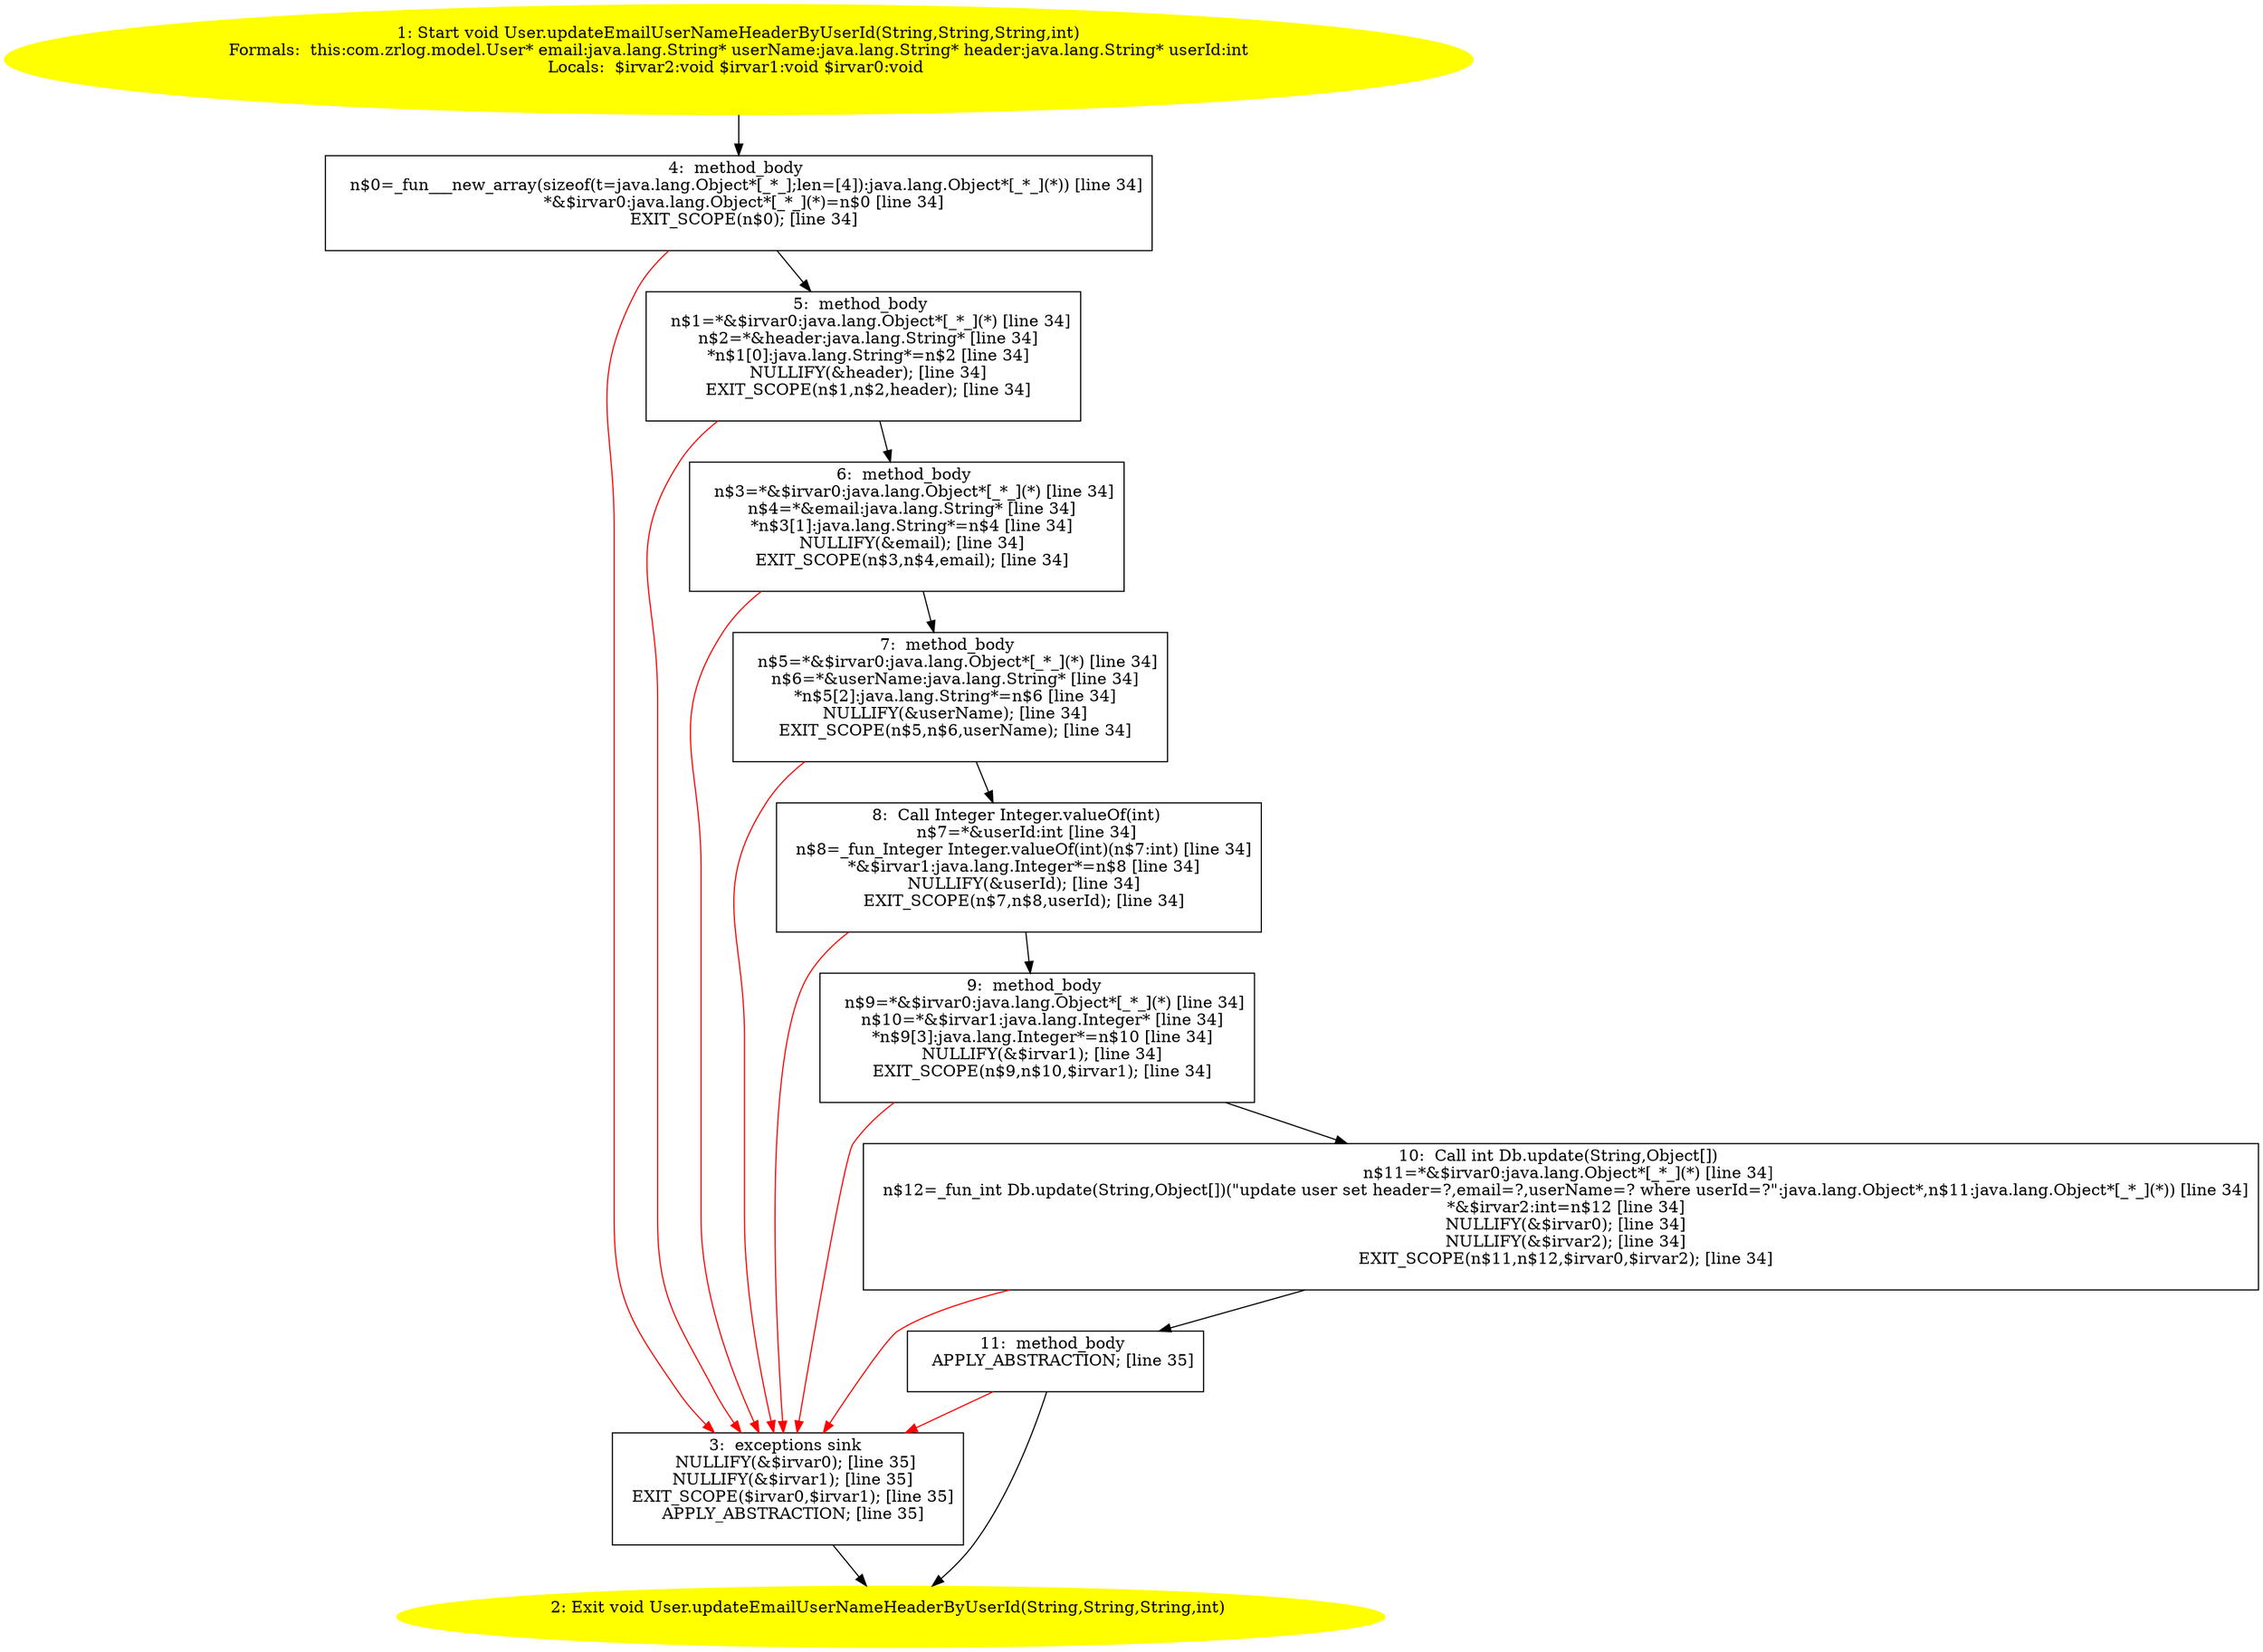 /* @generated */
digraph cfg {
"com.zrlog.model.User.updateEmailUserNameHeaderByUserId(java.lang.String,java.lang.String,java.lang.S.f49abad644fbba74064f42faa21239ff_1" [label="1: Start void User.updateEmailUserNameHeaderByUserId(String,String,String,int)\nFormals:  this:com.zrlog.model.User* email:java.lang.String* userName:java.lang.String* header:java.lang.String* userId:int\nLocals:  $irvar2:void $irvar1:void $irvar0:void \n  " color=yellow style=filled]
	

	 "com.zrlog.model.User.updateEmailUserNameHeaderByUserId(java.lang.String,java.lang.String,java.lang.S.f49abad644fbba74064f42faa21239ff_1" -> "com.zrlog.model.User.updateEmailUserNameHeaderByUserId(java.lang.String,java.lang.String,java.lang.S.f49abad644fbba74064f42faa21239ff_4" ;
"com.zrlog.model.User.updateEmailUserNameHeaderByUserId(java.lang.String,java.lang.String,java.lang.S.f49abad644fbba74064f42faa21239ff_2" [label="2: Exit void User.updateEmailUserNameHeaderByUserId(String,String,String,int) \n  " color=yellow style=filled]
	

"com.zrlog.model.User.updateEmailUserNameHeaderByUserId(java.lang.String,java.lang.String,java.lang.S.f49abad644fbba74064f42faa21239ff_3" [label="3:  exceptions sink \n   NULLIFY(&$irvar0); [line 35]\n  NULLIFY(&$irvar1); [line 35]\n  EXIT_SCOPE($irvar0,$irvar1); [line 35]\n  APPLY_ABSTRACTION; [line 35]\n " shape="box"]
	

	 "com.zrlog.model.User.updateEmailUserNameHeaderByUserId(java.lang.String,java.lang.String,java.lang.S.f49abad644fbba74064f42faa21239ff_3" -> "com.zrlog.model.User.updateEmailUserNameHeaderByUserId(java.lang.String,java.lang.String,java.lang.S.f49abad644fbba74064f42faa21239ff_2" ;
"com.zrlog.model.User.updateEmailUserNameHeaderByUserId(java.lang.String,java.lang.String,java.lang.S.f49abad644fbba74064f42faa21239ff_4" [label="4:  method_body \n   n$0=_fun___new_array(sizeof(t=java.lang.Object*[_*_];len=[4]):java.lang.Object*[_*_](*)) [line 34]\n  *&$irvar0:java.lang.Object*[_*_](*)=n$0 [line 34]\n  EXIT_SCOPE(n$0); [line 34]\n " shape="box"]
	

	 "com.zrlog.model.User.updateEmailUserNameHeaderByUserId(java.lang.String,java.lang.String,java.lang.S.f49abad644fbba74064f42faa21239ff_4" -> "com.zrlog.model.User.updateEmailUserNameHeaderByUserId(java.lang.String,java.lang.String,java.lang.S.f49abad644fbba74064f42faa21239ff_5" ;
	 "com.zrlog.model.User.updateEmailUserNameHeaderByUserId(java.lang.String,java.lang.String,java.lang.S.f49abad644fbba74064f42faa21239ff_4" -> "com.zrlog.model.User.updateEmailUserNameHeaderByUserId(java.lang.String,java.lang.String,java.lang.S.f49abad644fbba74064f42faa21239ff_3" [color="red" ];
"com.zrlog.model.User.updateEmailUserNameHeaderByUserId(java.lang.String,java.lang.String,java.lang.S.f49abad644fbba74064f42faa21239ff_5" [label="5:  method_body \n   n$1=*&$irvar0:java.lang.Object*[_*_](*) [line 34]\n  n$2=*&header:java.lang.String* [line 34]\n  *n$1[0]:java.lang.String*=n$2 [line 34]\n  NULLIFY(&header); [line 34]\n  EXIT_SCOPE(n$1,n$2,header); [line 34]\n " shape="box"]
	

	 "com.zrlog.model.User.updateEmailUserNameHeaderByUserId(java.lang.String,java.lang.String,java.lang.S.f49abad644fbba74064f42faa21239ff_5" -> "com.zrlog.model.User.updateEmailUserNameHeaderByUserId(java.lang.String,java.lang.String,java.lang.S.f49abad644fbba74064f42faa21239ff_6" ;
	 "com.zrlog.model.User.updateEmailUserNameHeaderByUserId(java.lang.String,java.lang.String,java.lang.S.f49abad644fbba74064f42faa21239ff_5" -> "com.zrlog.model.User.updateEmailUserNameHeaderByUserId(java.lang.String,java.lang.String,java.lang.S.f49abad644fbba74064f42faa21239ff_3" [color="red" ];
"com.zrlog.model.User.updateEmailUserNameHeaderByUserId(java.lang.String,java.lang.String,java.lang.S.f49abad644fbba74064f42faa21239ff_6" [label="6:  method_body \n   n$3=*&$irvar0:java.lang.Object*[_*_](*) [line 34]\n  n$4=*&email:java.lang.String* [line 34]\n  *n$3[1]:java.lang.String*=n$4 [line 34]\n  NULLIFY(&email); [line 34]\n  EXIT_SCOPE(n$3,n$4,email); [line 34]\n " shape="box"]
	

	 "com.zrlog.model.User.updateEmailUserNameHeaderByUserId(java.lang.String,java.lang.String,java.lang.S.f49abad644fbba74064f42faa21239ff_6" -> "com.zrlog.model.User.updateEmailUserNameHeaderByUserId(java.lang.String,java.lang.String,java.lang.S.f49abad644fbba74064f42faa21239ff_7" ;
	 "com.zrlog.model.User.updateEmailUserNameHeaderByUserId(java.lang.String,java.lang.String,java.lang.S.f49abad644fbba74064f42faa21239ff_6" -> "com.zrlog.model.User.updateEmailUserNameHeaderByUserId(java.lang.String,java.lang.String,java.lang.S.f49abad644fbba74064f42faa21239ff_3" [color="red" ];
"com.zrlog.model.User.updateEmailUserNameHeaderByUserId(java.lang.String,java.lang.String,java.lang.S.f49abad644fbba74064f42faa21239ff_7" [label="7:  method_body \n   n$5=*&$irvar0:java.lang.Object*[_*_](*) [line 34]\n  n$6=*&userName:java.lang.String* [line 34]\n  *n$5[2]:java.lang.String*=n$6 [line 34]\n  NULLIFY(&userName); [line 34]\n  EXIT_SCOPE(n$5,n$6,userName); [line 34]\n " shape="box"]
	

	 "com.zrlog.model.User.updateEmailUserNameHeaderByUserId(java.lang.String,java.lang.String,java.lang.S.f49abad644fbba74064f42faa21239ff_7" -> "com.zrlog.model.User.updateEmailUserNameHeaderByUserId(java.lang.String,java.lang.String,java.lang.S.f49abad644fbba74064f42faa21239ff_8" ;
	 "com.zrlog.model.User.updateEmailUserNameHeaderByUserId(java.lang.String,java.lang.String,java.lang.S.f49abad644fbba74064f42faa21239ff_7" -> "com.zrlog.model.User.updateEmailUserNameHeaderByUserId(java.lang.String,java.lang.String,java.lang.S.f49abad644fbba74064f42faa21239ff_3" [color="red" ];
"com.zrlog.model.User.updateEmailUserNameHeaderByUserId(java.lang.String,java.lang.String,java.lang.S.f49abad644fbba74064f42faa21239ff_8" [label="8:  Call Integer Integer.valueOf(int) \n   n$7=*&userId:int [line 34]\n  n$8=_fun_Integer Integer.valueOf(int)(n$7:int) [line 34]\n  *&$irvar1:java.lang.Integer*=n$8 [line 34]\n  NULLIFY(&userId); [line 34]\n  EXIT_SCOPE(n$7,n$8,userId); [line 34]\n " shape="box"]
	

	 "com.zrlog.model.User.updateEmailUserNameHeaderByUserId(java.lang.String,java.lang.String,java.lang.S.f49abad644fbba74064f42faa21239ff_8" -> "com.zrlog.model.User.updateEmailUserNameHeaderByUserId(java.lang.String,java.lang.String,java.lang.S.f49abad644fbba74064f42faa21239ff_9" ;
	 "com.zrlog.model.User.updateEmailUserNameHeaderByUserId(java.lang.String,java.lang.String,java.lang.S.f49abad644fbba74064f42faa21239ff_8" -> "com.zrlog.model.User.updateEmailUserNameHeaderByUserId(java.lang.String,java.lang.String,java.lang.S.f49abad644fbba74064f42faa21239ff_3" [color="red" ];
"com.zrlog.model.User.updateEmailUserNameHeaderByUserId(java.lang.String,java.lang.String,java.lang.S.f49abad644fbba74064f42faa21239ff_9" [label="9:  method_body \n   n$9=*&$irvar0:java.lang.Object*[_*_](*) [line 34]\n  n$10=*&$irvar1:java.lang.Integer* [line 34]\n  *n$9[3]:java.lang.Integer*=n$10 [line 34]\n  NULLIFY(&$irvar1); [line 34]\n  EXIT_SCOPE(n$9,n$10,$irvar1); [line 34]\n " shape="box"]
	

	 "com.zrlog.model.User.updateEmailUserNameHeaderByUserId(java.lang.String,java.lang.String,java.lang.S.f49abad644fbba74064f42faa21239ff_9" -> "com.zrlog.model.User.updateEmailUserNameHeaderByUserId(java.lang.String,java.lang.String,java.lang.S.f49abad644fbba74064f42faa21239ff_10" ;
	 "com.zrlog.model.User.updateEmailUserNameHeaderByUserId(java.lang.String,java.lang.String,java.lang.S.f49abad644fbba74064f42faa21239ff_9" -> "com.zrlog.model.User.updateEmailUserNameHeaderByUserId(java.lang.String,java.lang.String,java.lang.S.f49abad644fbba74064f42faa21239ff_3" [color="red" ];
"com.zrlog.model.User.updateEmailUserNameHeaderByUserId(java.lang.String,java.lang.String,java.lang.S.f49abad644fbba74064f42faa21239ff_10" [label="10:  Call int Db.update(String,Object[]) \n   n$11=*&$irvar0:java.lang.Object*[_*_](*) [line 34]\n  n$12=_fun_int Db.update(String,Object[])(\"update user set header=?,email=?,userName=? where userId=?\":java.lang.Object*,n$11:java.lang.Object*[_*_](*)) [line 34]\n  *&$irvar2:int=n$12 [line 34]\n  NULLIFY(&$irvar0); [line 34]\n  NULLIFY(&$irvar2); [line 34]\n  EXIT_SCOPE(n$11,n$12,$irvar0,$irvar2); [line 34]\n " shape="box"]
	

	 "com.zrlog.model.User.updateEmailUserNameHeaderByUserId(java.lang.String,java.lang.String,java.lang.S.f49abad644fbba74064f42faa21239ff_10" -> "com.zrlog.model.User.updateEmailUserNameHeaderByUserId(java.lang.String,java.lang.String,java.lang.S.f49abad644fbba74064f42faa21239ff_11" ;
	 "com.zrlog.model.User.updateEmailUserNameHeaderByUserId(java.lang.String,java.lang.String,java.lang.S.f49abad644fbba74064f42faa21239ff_10" -> "com.zrlog.model.User.updateEmailUserNameHeaderByUserId(java.lang.String,java.lang.String,java.lang.S.f49abad644fbba74064f42faa21239ff_3" [color="red" ];
"com.zrlog.model.User.updateEmailUserNameHeaderByUserId(java.lang.String,java.lang.String,java.lang.S.f49abad644fbba74064f42faa21239ff_11" [label="11:  method_body \n   APPLY_ABSTRACTION; [line 35]\n " shape="box"]
	

	 "com.zrlog.model.User.updateEmailUserNameHeaderByUserId(java.lang.String,java.lang.String,java.lang.S.f49abad644fbba74064f42faa21239ff_11" -> "com.zrlog.model.User.updateEmailUserNameHeaderByUserId(java.lang.String,java.lang.String,java.lang.S.f49abad644fbba74064f42faa21239ff_2" ;
	 "com.zrlog.model.User.updateEmailUserNameHeaderByUserId(java.lang.String,java.lang.String,java.lang.S.f49abad644fbba74064f42faa21239ff_11" -> "com.zrlog.model.User.updateEmailUserNameHeaderByUserId(java.lang.String,java.lang.String,java.lang.S.f49abad644fbba74064f42faa21239ff_3" [color="red" ];
}
